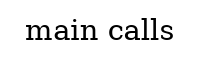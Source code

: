  /* dot -omain_calls.png -Tpng main_calls.dot */ 
digraph main_calls {
label="main calls";
rankdir=LR;
}
